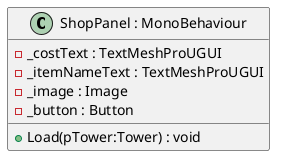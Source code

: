 @startuml
class "ShopPanel : MonoBehaviour" as ShopPanel {
    - _costText : TextMeshProUGUI
    - _itemNameText : TextMeshProUGUI
    - _image : Image
    - _button : Button
    
    + Load(pTower:Tower) : void
}
@enduml
